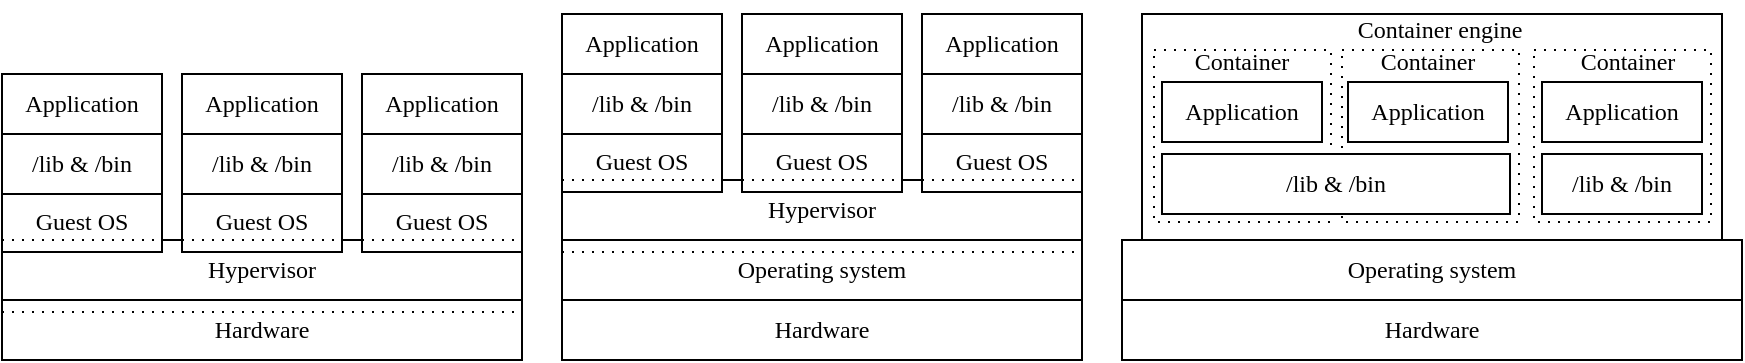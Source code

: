 <mxfile version="23.0.2" type="device">
  <diagram name="Page-1" id="dDATwdXApkh_-1oHt_sz">
    <mxGraphModel dx="324" dy="591" grid="1" gridSize="10" guides="1" tooltips="1" connect="1" arrows="1" fold="1" page="1" pageScale="1" pageWidth="850" pageHeight="1100" math="0" shadow="0">
      <root>
        <mxCell id="0" />
        <mxCell id="1" parent="0" />
        <mxCell id="8k3I4b0zeFeppYjZgdu7-178" value="" style="rounded=0;whiteSpace=wrap;html=1;fillColor=default;" parent="1" vertex="1">
          <mxGeometry x="600" y="107" width="290" height="120" as="geometry" />
        </mxCell>
        <mxCell id="8k3I4b0zeFeppYjZgdu7-190" value="" style="rounded=0;whiteSpace=wrap;html=1;dashed=1;dashPattern=1 4;fillColor=none;" parent="1" vertex="1">
          <mxGeometry x="700" y="125" width="88.5" height="86" as="geometry" />
        </mxCell>
        <mxCell id="8k3I4b0zeFeppYjZgdu7-191" value="" style="rounded=0;whiteSpace=wrap;html=1;dashed=1;dashPattern=1 4;fillColor=none;" parent="1" vertex="1">
          <mxGeometry x="606" y="125" width="88.5" height="86" as="geometry" />
        </mxCell>
        <mxCell id="8k3I4b0zeFeppYjZgdu7-177" value="&lt;font face=&quot;newcomputermodern&quot;&gt;Operating system&lt;/font&gt;" style="rounded=0;whiteSpace=wrap;html=1;" parent="1" vertex="1">
          <mxGeometry x="590" y="220" width="310" height="30" as="geometry" />
        </mxCell>
        <mxCell id="8k3I4b0zeFeppYjZgdu7-187" value="" style="rounded=0;whiteSpace=wrap;html=1;dashed=1;dashPattern=1 4;" parent="1" vertex="1">
          <mxGeometry x="796" y="125" width="88.5" height="86" as="geometry" />
        </mxCell>
        <mxCell id="8k3I4b0zeFeppYjZgdu7-12" value="&lt;font face=&quot;newcomputermodern&quot;&gt;Hypervisor&lt;/font&gt;" style="rounded=0;whiteSpace=wrap;html=1;" parent="1" vertex="1">
          <mxGeometry x="310" y="190" width="260" height="30" as="geometry" />
        </mxCell>
        <mxCell id="8k3I4b0zeFeppYjZgdu7-1" value="&lt;font face=&quot;newcomputermodern&quot;&gt;Guest OS&lt;/font&gt;" style="rounded=0;whiteSpace=wrap;html=1;" parent="1" vertex="1">
          <mxGeometry x="310" y="166" width="80" height="30" as="geometry" />
        </mxCell>
        <mxCell id="8k3I4b0zeFeppYjZgdu7-4" value="&lt;font face=&quot;newcomputermodern&quot;&gt;Hardware&lt;/font&gt;" style="rounded=0;whiteSpace=wrap;html=1;" parent="1" vertex="1">
          <mxGeometry x="310" y="250" width="260" height="30" as="geometry" />
        </mxCell>
        <mxCell id="8k3I4b0zeFeppYjZgdu7-10" value="&lt;font face=&quot;newcomputermodern&quot;&gt;Operating system&lt;/font&gt;" style="rounded=0;whiteSpace=wrap;html=1;" parent="1" vertex="1">
          <mxGeometry x="310" y="220" width="260" height="30" as="geometry" />
        </mxCell>
        <mxCell id="8k3I4b0zeFeppYjZgdu7-144" value="" style="endArrow=none;dashed=1;html=1;dashPattern=1 4;strokeWidth=1;rounded=0;" parent="1" edge="1">
          <mxGeometry width="50" height="50" relative="1" as="geometry">
            <mxPoint x="490" y="190" as="sourcePoint" />
            <mxPoint x="570" y="190" as="targetPoint" />
          </mxGeometry>
        </mxCell>
        <mxCell id="8k3I4b0zeFeppYjZgdu7-145" value="" style="endArrow=none;dashed=1;html=1;dashPattern=1 4;strokeWidth=1;rounded=0;" parent="1" edge="1">
          <mxGeometry width="50" height="50" relative="1" as="geometry">
            <mxPoint x="400" y="190" as="sourcePoint" />
            <mxPoint x="480" y="190" as="targetPoint" />
          </mxGeometry>
        </mxCell>
        <mxCell id="8k3I4b0zeFeppYjZgdu7-146" value="" style="endArrow=none;dashed=1;html=1;dashPattern=1 4;strokeWidth=1;rounded=0;" parent="1" edge="1">
          <mxGeometry width="50" height="50" relative="1" as="geometry">
            <mxPoint x="310" y="190" as="sourcePoint" />
            <mxPoint x="390" y="190" as="targetPoint" />
          </mxGeometry>
        </mxCell>
        <mxCell id="8k3I4b0zeFeppYjZgdu7-147" value="" style="endArrow=none;dashed=1;html=1;dashPattern=1 4;strokeWidth=1;rounded=0;" parent="1" edge="1">
          <mxGeometry width="50" height="50" relative="1" as="geometry">
            <mxPoint x="310" y="226" as="sourcePoint" />
            <mxPoint x="570" y="226" as="targetPoint" />
          </mxGeometry>
        </mxCell>
        <mxCell id="8k3I4b0zeFeppYjZgdu7-148" value="&lt;pre&gt;&lt;font face=&quot;newcomputermodern&quot;&gt;/lib &amp;amp; /bin&lt;/font&gt;&lt;/pre&gt;" style="rounded=0;whiteSpace=wrap;html=1;" parent="1" vertex="1">
          <mxGeometry x="310" y="137" width="80" height="30" as="geometry" />
        </mxCell>
        <mxCell id="8k3I4b0zeFeppYjZgdu7-149" value="&lt;font face=&quot;newcomputermodern&quot;&gt;Application&lt;/font&gt;" style="rounded=0;whiteSpace=wrap;html=1;" parent="1" vertex="1">
          <mxGeometry x="310" y="107" width="80" height="30" as="geometry" />
        </mxCell>
        <mxCell id="8k3I4b0zeFeppYjZgdu7-150" value="&lt;font face=&quot;newcomputermodern&quot;&gt;Guest OS&lt;/font&gt;" style="rounded=0;whiteSpace=wrap;html=1;" parent="1" vertex="1">
          <mxGeometry x="400" y="166" width="80" height="30" as="geometry" />
        </mxCell>
        <mxCell id="8k3I4b0zeFeppYjZgdu7-151" value="" style="endArrow=none;dashed=1;html=1;dashPattern=1 4;strokeWidth=1;rounded=0;" parent="1" edge="1">
          <mxGeometry width="50" height="50" relative="1" as="geometry">
            <mxPoint x="400" y="190" as="sourcePoint" />
            <mxPoint x="480" y="190" as="targetPoint" />
          </mxGeometry>
        </mxCell>
        <mxCell id="8k3I4b0zeFeppYjZgdu7-152" value="&lt;pre&gt;&lt;font face=&quot;newcomputermodern&quot;&gt;/lib &amp;amp; /bin&lt;/font&gt;&lt;/pre&gt;" style="rounded=0;whiteSpace=wrap;html=1;" parent="1" vertex="1">
          <mxGeometry x="400" y="137" width="80" height="30" as="geometry" />
        </mxCell>
        <mxCell id="8k3I4b0zeFeppYjZgdu7-153" value="&lt;font face=&quot;newcomputermodern&quot;&gt;Application&lt;/font&gt;" style="rounded=0;whiteSpace=wrap;html=1;" parent="1" vertex="1">
          <mxGeometry x="400" y="107" width="80" height="30" as="geometry" />
        </mxCell>
        <mxCell id="8k3I4b0zeFeppYjZgdu7-154" value="&lt;font face=&quot;newcomputermodern&quot;&gt;Guest OS&lt;/font&gt;" style="rounded=0;whiteSpace=wrap;html=1;" parent="1" vertex="1">
          <mxGeometry x="490" y="166" width="80" height="30" as="geometry" />
        </mxCell>
        <mxCell id="8k3I4b0zeFeppYjZgdu7-155" value="" style="endArrow=none;dashed=1;html=1;dashPattern=1 4;strokeWidth=1;rounded=0;" parent="1" edge="1">
          <mxGeometry width="50" height="50" relative="1" as="geometry">
            <mxPoint x="490" y="190" as="sourcePoint" />
            <mxPoint x="570" y="190" as="targetPoint" />
          </mxGeometry>
        </mxCell>
        <mxCell id="8k3I4b0zeFeppYjZgdu7-156" value="&lt;pre&gt;&lt;font face=&quot;newcomputermodern&quot;&gt;/lib &amp;amp; /bin&lt;/font&gt;&lt;/pre&gt;" style="rounded=0;whiteSpace=wrap;html=1;" parent="1" vertex="1">
          <mxGeometry x="490" y="137" width="80" height="30" as="geometry" />
        </mxCell>
        <mxCell id="8k3I4b0zeFeppYjZgdu7-157" value="&lt;font face=&quot;newcomputermodern&quot;&gt;Application&lt;/font&gt;" style="rounded=0;whiteSpace=wrap;html=1;" parent="1" vertex="1">
          <mxGeometry x="490" y="107" width="80" height="30" as="geometry" />
        </mxCell>
        <mxCell id="8k3I4b0zeFeppYjZgdu7-160" value="&lt;font face=&quot;newcomputermodern&quot;&gt;Hardware&lt;/font&gt;" style="rounded=0;whiteSpace=wrap;html=1;" parent="1" vertex="1">
          <mxGeometry x="30" y="250" width="260" height="30" as="geometry" />
        </mxCell>
        <mxCell id="8k3I4b0zeFeppYjZgdu7-161" value="&lt;font face=&quot;newcomputermodern&quot;&gt;Hypervisor&lt;/font&gt;" style="rounded=0;whiteSpace=wrap;html=1;" parent="1" vertex="1">
          <mxGeometry x="30" y="220" width="260" height="30" as="geometry" />
        </mxCell>
        <mxCell id="8k3I4b0zeFeppYjZgdu7-162" value="" style="endArrow=none;dashed=1;html=1;dashPattern=1 4;strokeWidth=1;rounded=0;" parent="1" edge="1">
          <mxGeometry width="50" height="50" relative="1" as="geometry">
            <mxPoint x="210" y="190" as="sourcePoint" />
            <mxPoint x="290" y="190" as="targetPoint" />
          </mxGeometry>
        </mxCell>
        <mxCell id="8k3I4b0zeFeppYjZgdu7-163" value="" style="endArrow=none;dashed=1;html=1;dashPattern=1 4;strokeWidth=1;rounded=0;" parent="1" edge="1">
          <mxGeometry width="50" height="50" relative="1" as="geometry">
            <mxPoint x="120" y="190" as="sourcePoint" />
            <mxPoint x="200" y="190" as="targetPoint" />
          </mxGeometry>
        </mxCell>
        <mxCell id="8k3I4b0zeFeppYjZgdu7-165" value="" style="endArrow=none;dashed=1;html=1;dashPattern=1 4;strokeWidth=1;rounded=0;" parent="1" edge="1">
          <mxGeometry width="50" height="50" relative="1" as="geometry">
            <mxPoint x="30" y="256" as="sourcePoint" />
            <mxPoint x="290" y="256" as="targetPoint" />
          </mxGeometry>
        </mxCell>
        <mxCell id="8k3I4b0zeFeppYjZgdu7-159" value="&lt;font face=&quot;newcomputermodern&quot;&gt;Guest OS&lt;/font&gt;" style="rounded=0;whiteSpace=wrap;html=1;" parent="1" vertex="1">
          <mxGeometry x="30" y="196" width="80" height="30" as="geometry" />
        </mxCell>
        <mxCell id="8k3I4b0zeFeppYjZgdu7-164" value="" style="endArrow=none;dashed=1;html=1;dashPattern=1 4;strokeWidth=1;rounded=0;" parent="1" edge="1">
          <mxGeometry width="50" height="50" relative="1" as="geometry">
            <mxPoint x="30" y="220" as="sourcePoint" />
            <mxPoint x="110" y="220" as="targetPoint" />
          </mxGeometry>
        </mxCell>
        <mxCell id="8k3I4b0zeFeppYjZgdu7-166" value="&lt;pre&gt;&lt;font face=&quot;newcomputermodern&quot;&gt;/lib &amp;amp; /bin&lt;/font&gt;&lt;/pre&gt;" style="rounded=0;whiteSpace=wrap;html=1;" parent="1" vertex="1">
          <mxGeometry x="30" y="167" width="80" height="30" as="geometry" />
        </mxCell>
        <mxCell id="8k3I4b0zeFeppYjZgdu7-167" value="&lt;font face=&quot;newcomputermodern&quot;&gt;Application&lt;/font&gt;" style="rounded=0;whiteSpace=wrap;html=1;" parent="1" vertex="1">
          <mxGeometry x="30" y="137" width="80" height="30" as="geometry" />
        </mxCell>
        <mxCell id="8k3I4b0zeFeppYjZgdu7-168" value="&lt;font face=&quot;newcomputermodern&quot;&gt;Guest OS&lt;/font&gt;" style="rounded=0;whiteSpace=wrap;html=1;" parent="1" vertex="1">
          <mxGeometry x="120" y="196" width="80" height="30" as="geometry" />
        </mxCell>
        <mxCell id="8k3I4b0zeFeppYjZgdu7-169" value="" style="endArrow=none;dashed=1;html=1;dashPattern=1 4;strokeWidth=1;rounded=0;" parent="1" edge="1">
          <mxGeometry width="50" height="50" relative="1" as="geometry">
            <mxPoint x="120" y="220" as="sourcePoint" />
            <mxPoint x="200" y="220" as="targetPoint" />
          </mxGeometry>
        </mxCell>
        <mxCell id="8k3I4b0zeFeppYjZgdu7-170" value="&lt;pre&gt;&lt;font face=&quot;newcomputermodern&quot;&gt;/lib &amp;amp; /bin&lt;/font&gt;&lt;/pre&gt;" style="rounded=0;whiteSpace=wrap;html=1;" parent="1" vertex="1">
          <mxGeometry x="120" y="167" width="80" height="30" as="geometry" />
        </mxCell>
        <mxCell id="8k3I4b0zeFeppYjZgdu7-171" value="&lt;font face=&quot;newcomputermodern&quot;&gt;Application&lt;/font&gt;" style="rounded=0;whiteSpace=wrap;html=1;" parent="1" vertex="1">
          <mxGeometry x="120" y="137" width="80" height="30" as="geometry" />
        </mxCell>
        <mxCell id="8k3I4b0zeFeppYjZgdu7-172" value="&lt;font face=&quot;newcomputermodern&quot;&gt;Guest OS&lt;/font&gt;" style="rounded=0;whiteSpace=wrap;html=1;" parent="1" vertex="1">
          <mxGeometry x="210" y="196" width="80" height="30" as="geometry" />
        </mxCell>
        <mxCell id="8k3I4b0zeFeppYjZgdu7-173" value="" style="endArrow=none;dashed=1;html=1;dashPattern=1 4;strokeWidth=1;rounded=0;" parent="1" edge="1">
          <mxGeometry width="50" height="50" relative="1" as="geometry">
            <mxPoint x="210" y="220" as="sourcePoint" />
            <mxPoint x="290" y="220" as="targetPoint" />
          </mxGeometry>
        </mxCell>
        <mxCell id="8k3I4b0zeFeppYjZgdu7-174" value="&lt;pre&gt;&lt;font face=&quot;newcomputermodern&quot;&gt;/lib &amp;amp; /bin&lt;/font&gt;&lt;/pre&gt;" style="rounded=0;whiteSpace=wrap;html=1;" parent="1" vertex="1">
          <mxGeometry x="210" y="167" width="80" height="30" as="geometry" />
        </mxCell>
        <mxCell id="8k3I4b0zeFeppYjZgdu7-175" value="&lt;font face=&quot;newcomputermodern&quot;&gt;Application&lt;/font&gt;" style="rounded=0;whiteSpace=wrap;html=1;" parent="1" vertex="1">
          <mxGeometry x="210" y="137" width="80" height="30" as="geometry" />
        </mxCell>
        <mxCell id="8k3I4b0zeFeppYjZgdu7-176" value="&lt;font face=&quot;newcomputermodern&quot;&gt;Hardware&lt;/font&gt;" style="rounded=0;whiteSpace=wrap;html=1;" parent="1" vertex="1">
          <mxGeometry x="590" y="250" width="310" height="30" as="geometry" />
        </mxCell>
        <mxCell id="8k3I4b0zeFeppYjZgdu7-180" value="&lt;font face=&quot;newcomputermodern&quot;&gt;Container engine&lt;/font&gt;" style="text;html=1;strokeColor=none;fillColor=none;align=center;verticalAlign=middle;whiteSpace=wrap;rounded=0;" parent="1" vertex="1">
          <mxGeometry x="669" y="100" width="160" height="30" as="geometry" />
        </mxCell>
        <mxCell id="8k3I4b0zeFeppYjZgdu7-181" value="&lt;pre&gt;&lt;font face=&quot;newcomputermodern&quot;&gt;/lib &amp;amp; /bin&lt;/font&gt;&lt;/pre&gt;" style="rounded=0;whiteSpace=wrap;html=1;fillColor=default;" parent="1" vertex="1">
          <mxGeometry x="610" y="177" width="174" height="30" as="geometry" />
        </mxCell>
        <mxCell id="8k3I4b0zeFeppYjZgdu7-182" value="&lt;font face=&quot;newcomputermodern&quot;&gt;Application&lt;/font&gt;" style="rounded=0;whiteSpace=wrap;html=1;" parent="1" vertex="1">
          <mxGeometry x="610" y="141" width="80" height="30" as="geometry" />
        </mxCell>
        <mxCell id="8k3I4b0zeFeppYjZgdu7-184" value="&lt;font face=&quot;newcomputermodern&quot;&gt;Application&lt;/font&gt;" style="rounded=0;whiteSpace=wrap;html=1;" parent="1" vertex="1">
          <mxGeometry x="703" y="141" width="80" height="30" as="geometry" />
        </mxCell>
        <mxCell id="8k3I4b0zeFeppYjZgdu7-185" value="&lt;pre&gt;&lt;font face=&quot;newcomputermodern&quot;&gt;/lib &amp;amp; /bin&lt;/font&gt;&lt;/pre&gt;" style="rounded=0;whiteSpace=wrap;html=1;" parent="1" vertex="1">
          <mxGeometry x="800" y="177" width="80" height="30" as="geometry" />
        </mxCell>
        <mxCell id="8k3I4b0zeFeppYjZgdu7-186" value="&lt;font face=&quot;newcomputermodern&quot;&gt;Application&lt;/font&gt;" style="rounded=0;whiteSpace=wrap;html=1;" parent="1" vertex="1">
          <mxGeometry x="800" y="141" width="80" height="30" as="geometry" />
        </mxCell>
        <mxCell id="8k3I4b0zeFeppYjZgdu7-193" value="&lt;font face=&quot;newcomputermodern&quot;&gt;Container&lt;/font&gt;" style="text;html=1;strokeColor=none;fillColor=none;align=center;verticalAlign=middle;whiteSpace=wrap;rounded=0;" parent="1" vertex="1">
          <mxGeometry x="625" y="116" width="50" height="30" as="geometry" />
        </mxCell>
        <mxCell id="8k3I4b0zeFeppYjZgdu7-194" value="&lt;font face=&quot;newcomputermodern&quot;&gt;Container&lt;/font&gt;" style="text;html=1;strokeColor=none;fillColor=none;align=center;verticalAlign=middle;whiteSpace=wrap;rounded=0;" parent="1" vertex="1">
          <mxGeometry x="718" y="116" width="50" height="30" as="geometry" />
        </mxCell>
        <mxCell id="8k3I4b0zeFeppYjZgdu7-195" value="&lt;font face=&quot;newcomputermodern&quot;&gt;Container&lt;/font&gt;" style="text;html=1;strokeColor=none;fillColor=none;align=center;verticalAlign=middle;whiteSpace=wrap;rounded=0;" parent="1" vertex="1">
          <mxGeometry x="818" y="116" width="50" height="30" as="geometry" />
        </mxCell>
      </root>
    </mxGraphModel>
  </diagram>
</mxfile>
